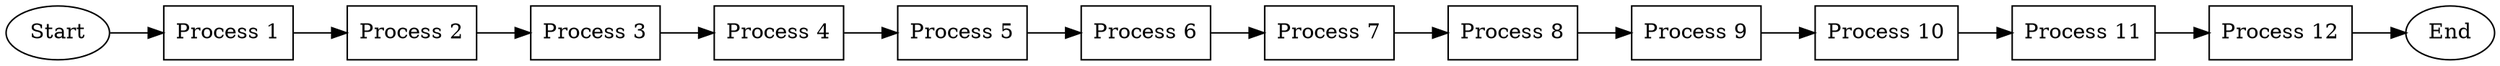// Linear Flowchart 55
digraph {
	rankdir=LR
	1 [label=Start shape=oval]
	2 [label="Process 1" shape=box]
	1 -> 2
	3 [label="Process 2" shape=box]
	2 -> 3
	4 [label="Process 3" shape=box]
	3 -> 4
	5 [label="Process 4" shape=box]
	4 -> 5
	6 [label="Process 5" shape=box]
	5 -> 6
	7 [label="Process 6" shape=box]
	6 -> 7
	8 [label="Process 7" shape=box]
	7 -> 8
	9 [label="Process 8" shape=box]
	8 -> 9
	10 [label="Process 9" shape=box]
	9 -> 10
	11 [label="Process 10" shape=box]
	10 -> 11
	12 [label="Process 11" shape=box]
	11 -> 12
	13 [label="Process 12" shape=box]
	12 -> 13
	14 [label=End shape=oval]
	13 -> 14
}
